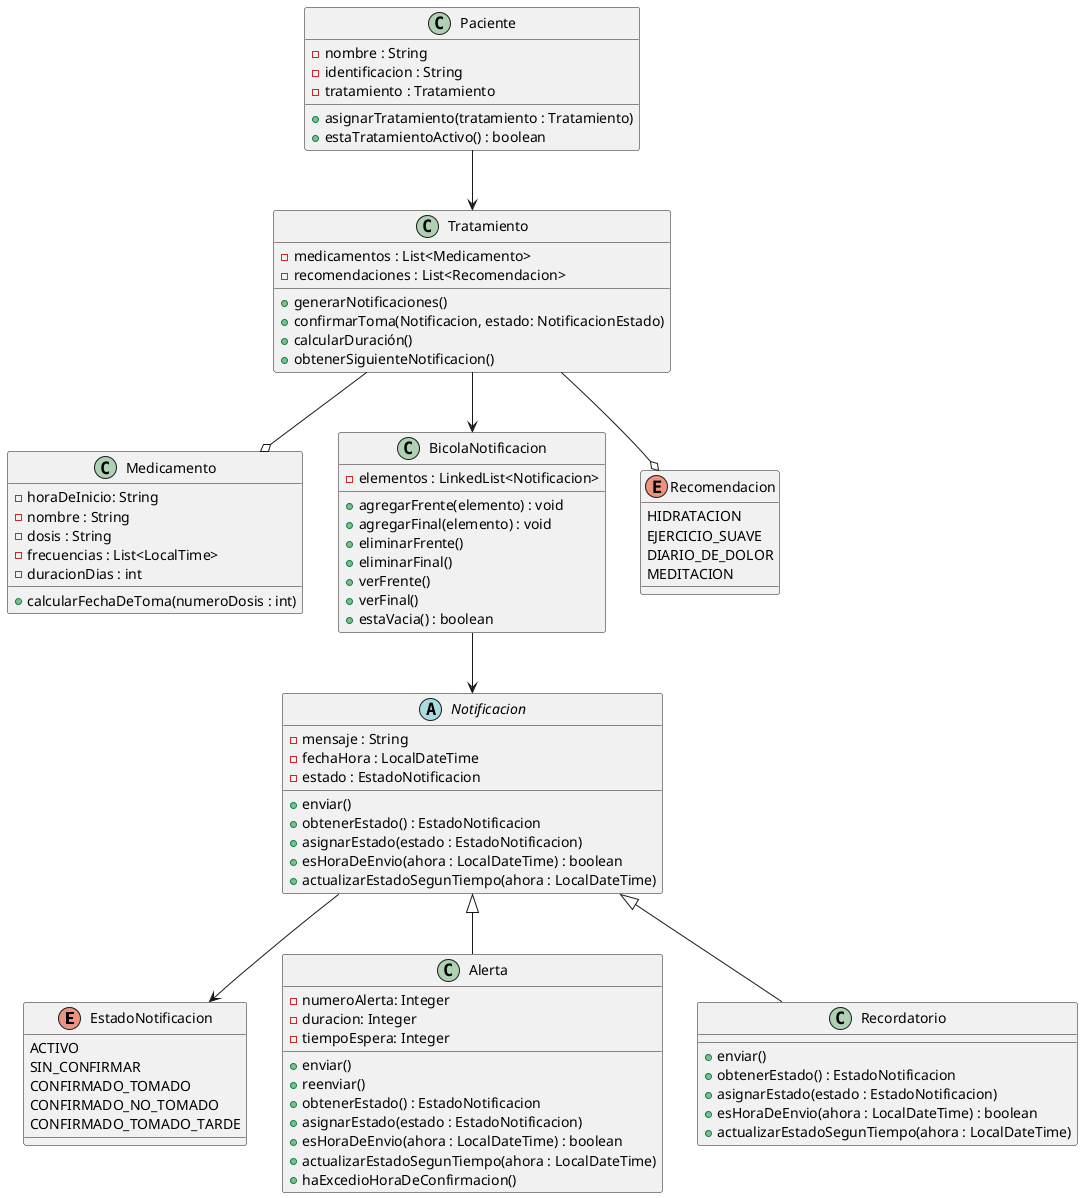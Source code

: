 @startuml
enum EstadoNotificacion {
    ACTIVO
    SIN_CONFIRMAR
    CONFIRMADO_TOMADO
    CONFIRMADO_NO_TOMADO
    CONFIRMADO_TOMADO_TARDE
}


class Paciente {
    - nombre : String
    - identificacion : String
    - tratamiento : Tratamiento
    + asignarTratamiento(tratamiento : Tratamiento)
    + estaTratamientoActivo() : boolean
}

class Tratamiento {
    - medicamentos : List<Medicamento>
    - recomendaciones : List<Recomendacion>
    + generarNotificaciones()
    + confirmarToma(Notificacion, estado: NotificacionEstado)
    + calcularDuración()
    + obtenerSiguienteNotificacion()
}

class Medicamento {
    - horaDeInicio: String
    - nombre : String
    - dosis : String
    - frecuencias : List<LocalTime>
    - duracionDias : int
    + calcularFechaDeToma(numeroDosis : int)
}


class BicolaNotificacion {
    - elementos : LinkedList<Notificacion>
    + agregarFrente(elemento) : void
    + agregarFinal(elemento) : void
    + eliminarFrente()
    + eliminarFinal()
    + verFrente()
    + verFinal()
    + estaVacia() : boolean
}


enum Recomendacion {
    HIDRATACION
    EJERCICIO_SUAVE
    DIARIO_DE_DOLOR
    MEDITACION

}

abstract class Notificacion {
    - mensaje : String
    - fechaHora : LocalDateTime
    - estado : EstadoNotificacion
    + enviar()
    + obtenerEstado() : EstadoNotificacion
    + asignarEstado(estado : EstadoNotificacion)
    + esHoraDeEnvio(ahora : LocalDateTime) : boolean
    + actualizarEstadoSegunTiempo(ahora : LocalDateTime)
}


class Alerta {
    - numeroAlerta: Integer
    - duracion: Integer
    - tiempoEspera: Integer
    + enviar()
    + reenviar()
    + obtenerEstado() : EstadoNotificacion
    + asignarEstado(estado : EstadoNotificacion)
    + esHoraDeEnvio(ahora : LocalDateTime) : boolean
    + actualizarEstadoSegunTiempo(ahora : LocalDateTime)
    + haExcedioHoraDeConfirmacion()

}

class Recordatorio {

    + enviar()
    + obtenerEstado() : EstadoNotificacion
    + asignarEstado(estado : EstadoNotificacion)
    + esHoraDeEnvio(ahora : LocalDateTime) : boolean
    + actualizarEstadoSegunTiempo(ahora : LocalDateTime)
}


' Relaciones
Paciente --> Tratamiento
Tratamiento --o Medicamento
Tratamiento --o Recomendacion


Notificacion --> EstadoNotificacion

Tratamiento --> BicolaNotificacion
BicolaNotificacion --> Notificacion
Notificacion <|-- Alerta
Notificacion <|-- Recordatorio

@enduml
